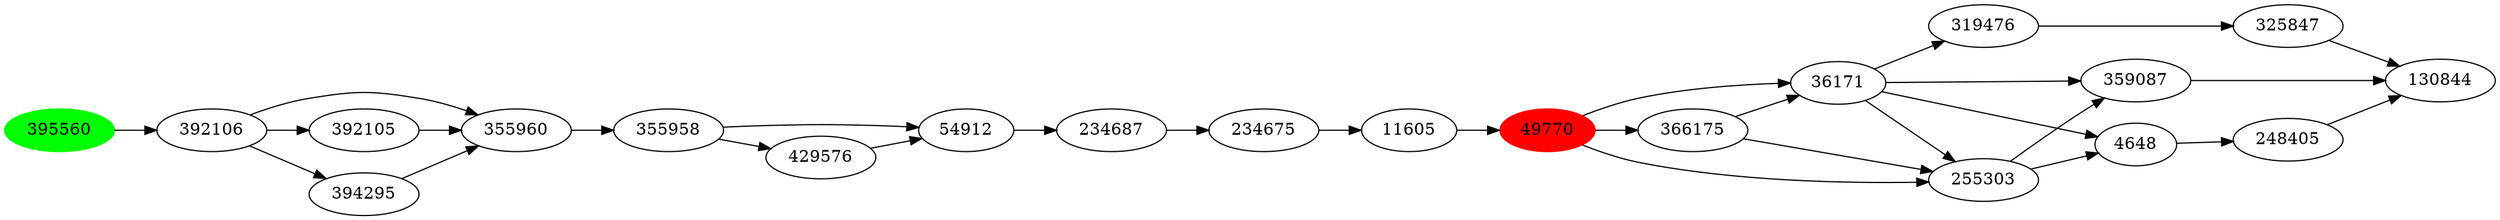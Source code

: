 digraph G  {
rankdir=LR;
395560 [color=green, style=filled];
49770 [color=red, style=filled];
395560 -> 392106;
392106 -> 355960;
392106 -> 392105;
392106 -> 394295;
355960 -> 355958;
392105 -> 355960;
355958 -> 54912;
355958 -> 429576;
54912 -> 234687;
429576 -> 54912;
234687 -> 234675;
234675 -> 11605;
11605 -> 49770;
49770 -> 366175;
49770 -> 36171;
49770 -> 255303;
394295 -> 355960;
366175 -> 36171;
366175 -> 255303;
36171 -> 4648;
36171 -> 359087;
36171 -> 319476;
36171 -> 255303;
4648 -> 248405;
359087 -> 130844;
319476 -> 325847;
255303 -> 4648;
255303 -> 359087;
248405 -> 130844;
325847 -> 130844;
}
